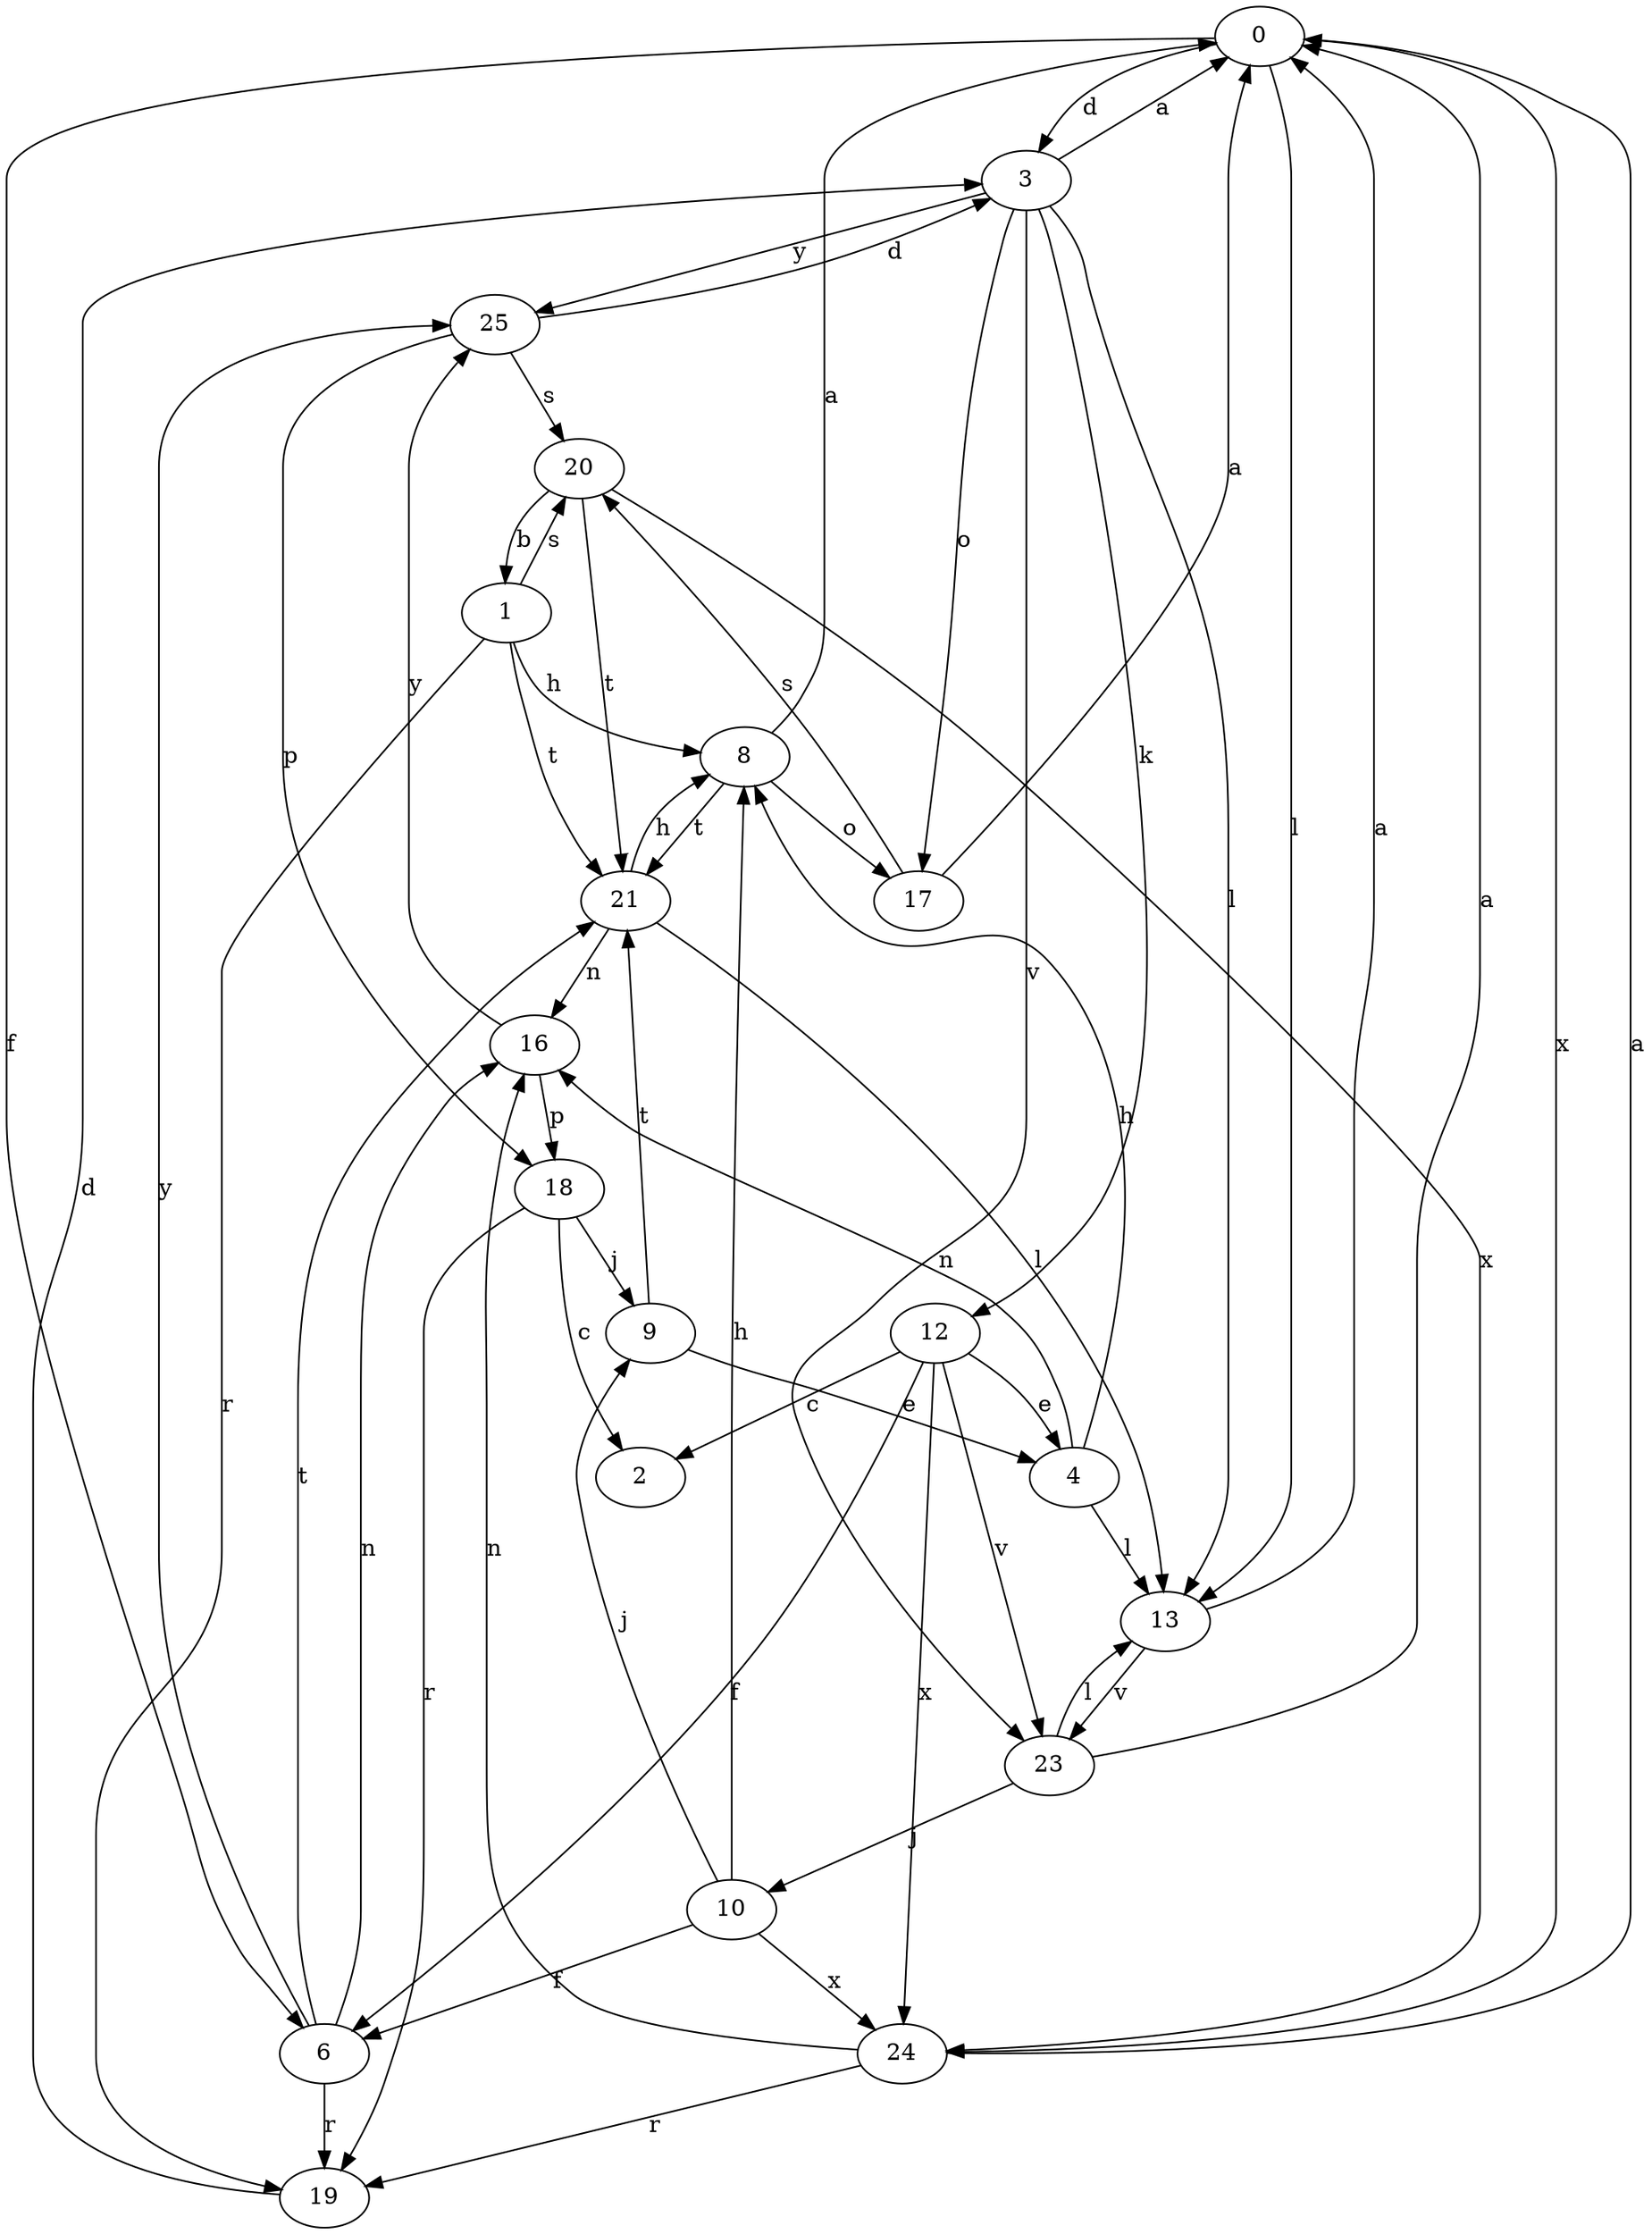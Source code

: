 strict digraph  {
0;
1;
2;
3;
4;
6;
8;
9;
10;
12;
13;
16;
17;
18;
19;
20;
21;
23;
24;
25;
0 -> 3  [label=d];
0 -> 6  [label=f];
0 -> 13  [label=l];
0 -> 24  [label=x];
1 -> 8  [label=h];
1 -> 19  [label=r];
1 -> 20  [label=s];
1 -> 21  [label=t];
3 -> 0  [label=a];
3 -> 12  [label=k];
3 -> 13  [label=l];
3 -> 17  [label=o];
3 -> 23  [label=v];
3 -> 25  [label=y];
4 -> 8  [label=h];
4 -> 13  [label=l];
4 -> 16  [label=n];
6 -> 16  [label=n];
6 -> 19  [label=r];
6 -> 21  [label=t];
6 -> 25  [label=y];
8 -> 0  [label=a];
8 -> 17  [label=o];
8 -> 21  [label=t];
9 -> 4  [label=e];
9 -> 21  [label=t];
10 -> 6  [label=f];
10 -> 8  [label=h];
10 -> 9  [label=j];
10 -> 24  [label=x];
12 -> 2  [label=c];
12 -> 4  [label=e];
12 -> 6  [label=f];
12 -> 23  [label=v];
12 -> 24  [label=x];
13 -> 0  [label=a];
13 -> 23  [label=v];
16 -> 18  [label=p];
16 -> 25  [label=y];
17 -> 0  [label=a];
17 -> 20  [label=s];
18 -> 2  [label=c];
18 -> 9  [label=j];
18 -> 19  [label=r];
19 -> 3  [label=d];
20 -> 1  [label=b];
20 -> 21  [label=t];
20 -> 24  [label=x];
21 -> 8  [label=h];
21 -> 13  [label=l];
21 -> 16  [label=n];
23 -> 0  [label=a];
23 -> 10  [label=j];
23 -> 13  [label=l];
24 -> 0  [label=a];
24 -> 16  [label=n];
24 -> 19  [label=r];
25 -> 3  [label=d];
25 -> 18  [label=p];
25 -> 20  [label=s];
}
